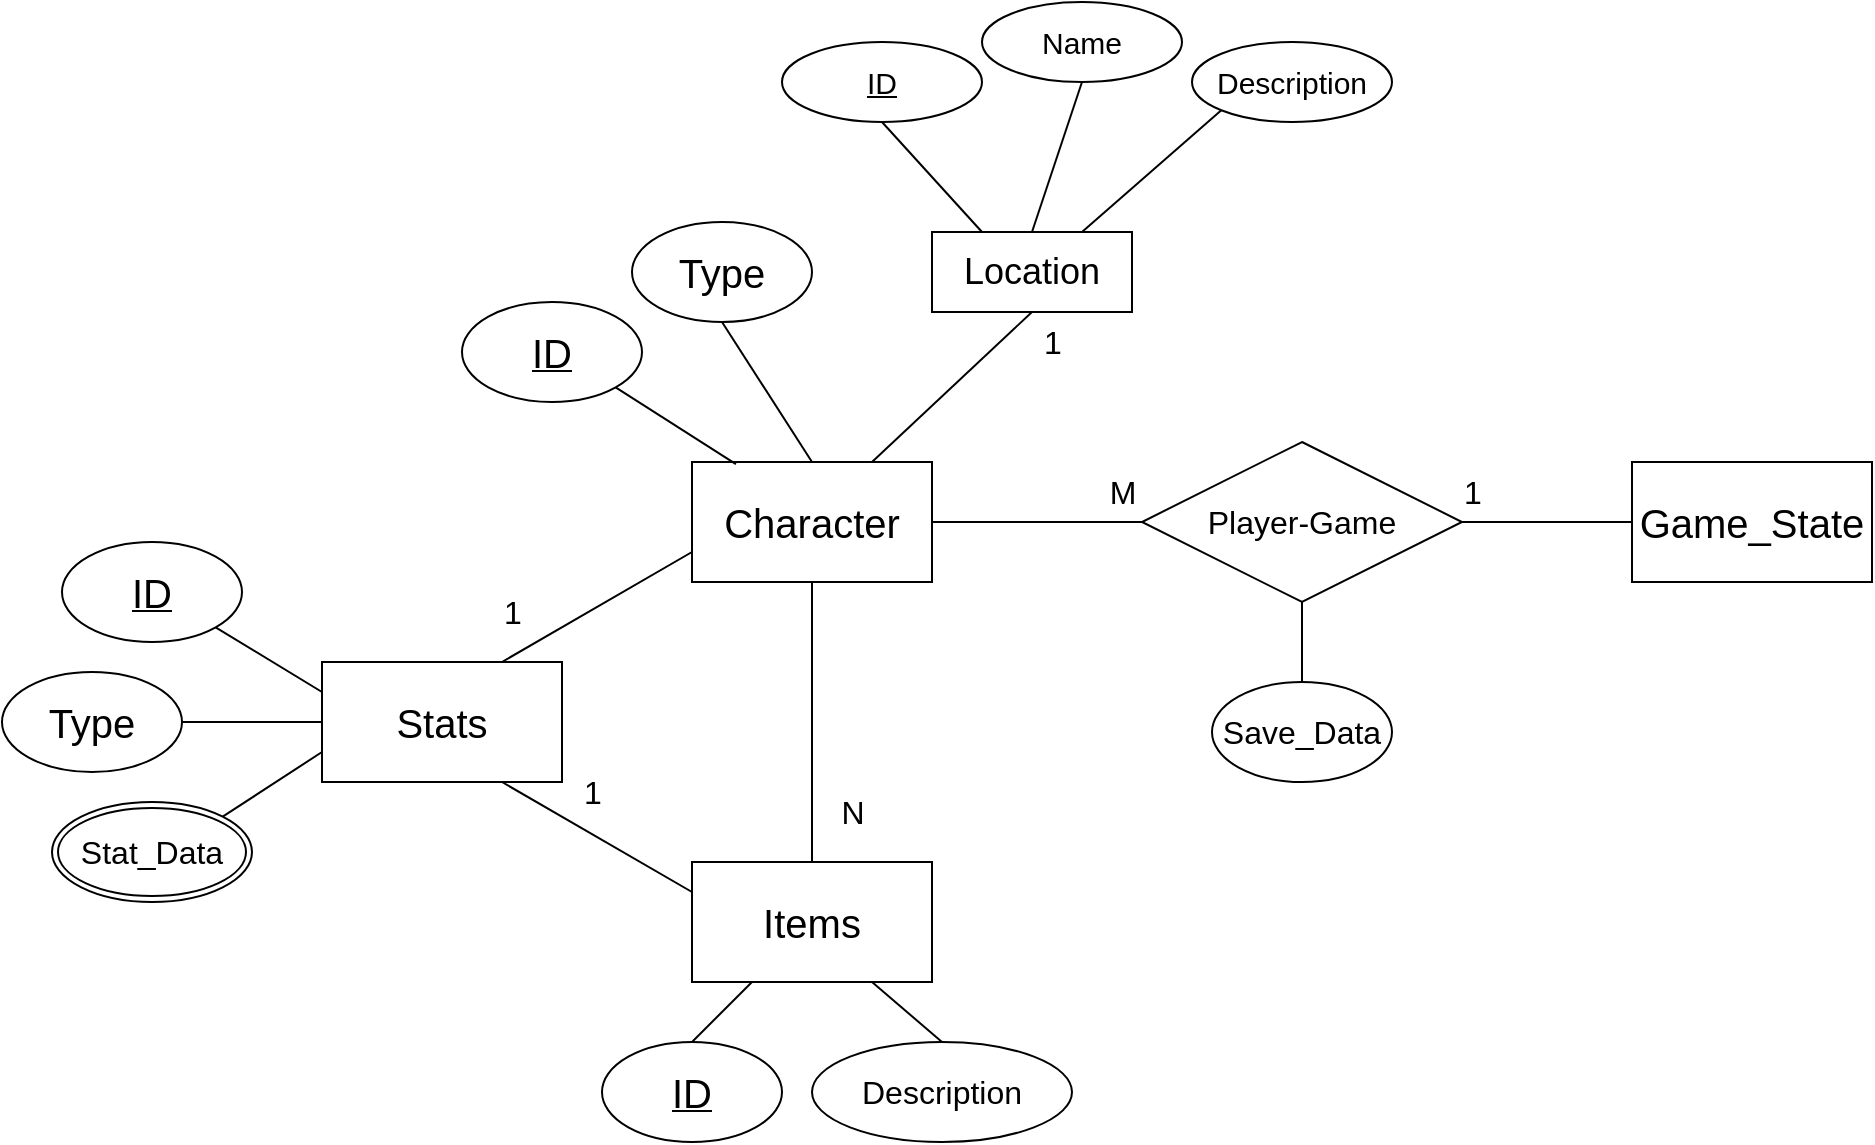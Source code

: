 <mxfile version="24.0.7" type="device">
  <diagram id="R2lEEEUBdFMjLlhIrx00" name="Page-1">
    <mxGraphModel dx="2284" dy="1784" grid="1" gridSize="10" guides="1" tooltips="1" connect="1" arrows="1" fold="1" page="1" pageScale="1" pageWidth="850" pageHeight="1100" math="0" shadow="0" extFonts="Permanent Marker^https://fonts.googleapis.com/css?family=Permanent+Marker">
      <root>
        <mxCell id="0" />
        <mxCell id="1" parent="0" />
        <mxCell id="4TaMPJGbc78zUhGjmvhV-52" style="edgeStyle=none;rounded=0;orthogonalLoop=1;jettySize=auto;html=1;exitX=0;exitY=0.75;exitDx=0;exitDy=0;entryX=0.75;entryY=0;entryDx=0;entryDy=0;strokeColor=default;align=center;verticalAlign=middle;fontFamily=Helvetica;fontSize=11;fontColor=default;labelBackgroundColor=default;endArrow=none;endFill=0;" edge="1" parent="1" source="4TaMPJGbc78zUhGjmvhV-1" target="4TaMPJGbc78zUhGjmvhV-25">
          <mxGeometry relative="1" as="geometry" />
        </mxCell>
        <mxCell id="4TaMPJGbc78zUhGjmvhV-1" value="&lt;font style=&quot;font-size: 20px;&quot;&gt;Character&lt;/font&gt;" style="rounded=0;whiteSpace=wrap;html=1;" vertex="1" parent="1">
          <mxGeometry x="235" y="170" width="120" height="60" as="geometry" />
        </mxCell>
        <mxCell id="4TaMPJGbc78zUhGjmvhV-3" value="&lt;font style=&quot;font-size: 20px;&quot;&gt;Items&lt;/font&gt;" style="rounded=0;whiteSpace=wrap;html=1;" vertex="1" parent="1">
          <mxGeometry x="235" y="370" width="120" height="60" as="geometry" />
        </mxCell>
        <mxCell id="4TaMPJGbc78zUhGjmvhV-4" value="&lt;font style=&quot;font-size: 20px;&quot;&gt;Game_State&lt;/font&gt;" style="rounded=0;whiteSpace=wrap;html=1;" vertex="1" parent="1">
          <mxGeometry x="705" y="170" width="120" height="60" as="geometry" />
        </mxCell>
        <mxCell id="4TaMPJGbc78zUhGjmvhV-7" value="&lt;font style=&quot;font-size: 20px;&quot;&gt;ID&lt;/font&gt;" style="ellipse;whiteSpace=wrap;html=1;fontStyle=4" vertex="1" parent="1">
          <mxGeometry x="120" y="90" width="90" height="50" as="geometry" />
        </mxCell>
        <mxCell id="4TaMPJGbc78zUhGjmvhV-8" value="&lt;font style=&quot;font-size: 20px;&quot;&gt;Type&lt;/font&gt;" style="ellipse;whiteSpace=wrap;html=1;" vertex="1" parent="1">
          <mxGeometry x="205" y="50" width="90" height="50" as="geometry" />
        </mxCell>
        <mxCell id="4TaMPJGbc78zUhGjmvhV-10" value="" style="endArrow=none;html=1;rounded=0;exitX=0.75;exitY=0;exitDx=0;exitDy=0;entryX=0.5;entryY=1;entryDx=0;entryDy=0;" edge="1" parent="1" source="4TaMPJGbc78zUhGjmvhV-1" target="4TaMPJGbc78zUhGjmvhV-38">
          <mxGeometry width="50" height="50" relative="1" as="geometry">
            <mxPoint x="265" y="400" as="sourcePoint" />
            <mxPoint x="410" y="120" as="targetPoint" />
          </mxGeometry>
        </mxCell>
        <mxCell id="4TaMPJGbc78zUhGjmvhV-11" value="" style="endArrow=none;html=1;rounded=0;entryX=0.5;entryY=1;entryDx=0;entryDy=0;exitX=0.5;exitY=0;exitDx=0;exitDy=0;" edge="1" parent="1" source="4TaMPJGbc78zUhGjmvhV-1" target="4TaMPJGbc78zUhGjmvhV-8">
          <mxGeometry width="50" height="50" relative="1" as="geometry">
            <mxPoint x="265" y="400" as="sourcePoint" />
            <mxPoint x="315" y="350" as="targetPoint" />
          </mxGeometry>
        </mxCell>
        <mxCell id="4TaMPJGbc78zUhGjmvhV-12" value="" style="endArrow=none;html=1;rounded=0;entryX=1;entryY=1;entryDx=0;entryDy=0;exitX=0.183;exitY=0.017;exitDx=0;exitDy=0;exitPerimeter=0;" edge="1" parent="1" source="4TaMPJGbc78zUhGjmvhV-1" target="4TaMPJGbc78zUhGjmvhV-7">
          <mxGeometry width="50" height="50" relative="1" as="geometry">
            <mxPoint x="265" y="400" as="sourcePoint" />
            <mxPoint x="315" y="350" as="targetPoint" />
          </mxGeometry>
        </mxCell>
        <mxCell id="4TaMPJGbc78zUhGjmvhV-13" value="" style="endArrow=none;html=1;rounded=0;entryX=0.5;entryY=1;entryDx=0;entryDy=0;exitX=0.5;exitY=0;exitDx=0;exitDy=0;" edge="1" parent="1" source="4TaMPJGbc78zUhGjmvhV-3" target="4TaMPJGbc78zUhGjmvhV-1">
          <mxGeometry width="50" height="50" relative="1" as="geometry">
            <mxPoint x="265" y="400" as="sourcePoint" />
            <mxPoint x="315" y="350" as="targetPoint" />
          </mxGeometry>
        </mxCell>
        <mxCell id="4TaMPJGbc78zUhGjmvhV-14" value="&lt;font style=&quot;font-size: 20px;&quot;&gt;ID&lt;/font&gt;" style="ellipse;whiteSpace=wrap;html=1;fontStyle=4" vertex="1" parent="1">
          <mxGeometry x="190" y="460" width="90" height="50" as="geometry" />
        </mxCell>
        <mxCell id="4TaMPJGbc78zUhGjmvhV-16" value="&lt;font style=&quot;font-size: 16px;&quot;&gt;Description&lt;/font&gt;" style="ellipse;whiteSpace=wrap;html=1;" vertex="1" parent="1">
          <mxGeometry x="295" y="460" width="130" height="50" as="geometry" />
        </mxCell>
        <mxCell id="4TaMPJGbc78zUhGjmvhV-17" value="" style="endArrow=none;html=1;rounded=0;entryX=0.5;entryY=0;entryDx=0;entryDy=0;exitX=0.25;exitY=1;exitDx=0;exitDy=0;" edge="1" parent="1" source="4TaMPJGbc78zUhGjmvhV-3" target="4TaMPJGbc78zUhGjmvhV-14">
          <mxGeometry width="50" height="50" relative="1" as="geometry">
            <mxPoint x="270" y="420" as="sourcePoint" />
            <mxPoint x="260" y="420" as="targetPoint" />
          </mxGeometry>
        </mxCell>
        <mxCell id="4TaMPJGbc78zUhGjmvhV-19" value="" style="endArrow=none;html=1;rounded=0;entryX=0.75;entryY=1;entryDx=0;entryDy=0;exitX=0.5;exitY=0;exitDx=0;exitDy=0;" edge="1" parent="1" source="4TaMPJGbc78zUhGjmvhV-16" target="4TaMPJGbc78zUhGjmvhV-3">
          <mxGeometry width="50" height="50" relative="1" as="geometry">
            <mxPoint x="270" y="420" as="sourcePoint" />
            <mxPoint x="320" y="370" as="targetPoint" />
          </mxGeometry>
        </mxCell>
        <mxCell id="4TaMPJGbc78zUhGjmvhV-21" style="rounded=0;orthogonalLoop=1;jettySize=auto;html=1;exitX=0;exitY=0.5;exitDx=0;exitDy=0;endArrow=none;endFill=0;entryX=1;entryY=0.5;entryDx=0;entryDy=0;" edge="1" parent="1" source="4TaMPJGbc78zUhGjmvhV-20" target="4TaMPJGbc78zUhGjmvhV-1">
          <mxGeometry relative="1" as="geometry">
            <mxPoint x="380" y="230" as="targetPoint" />
          </mxGeometry>
        </mxCell>
        <mxCell id="4TaMPJGbc78zUhGjmvhV-22" style="rounded=0;orthogonalLoop=1;jettySize=auto;html=1;exitX=1;exitY=0.5;exitDx=0;exitDy=0;endArrow=none;endFill=0;entryX=0;entryY=0.5;entryDx=0;entryDy=0;" edge="1" parent="1" source="4TaMPJGbc78zUhGjmvhV-20" target="4TaMPJGbc78zUhGjmvhV-4">
          <mxGeometry relative="1" as="geometry">
            <mxPoint x="695" y="215" as="targetPoint" />
          </mxGeometry>
        </mxCell>
        <mxCell id="4TaMPJGbc78zUhGjmvhV-24" style="rounded=0;orthogonalLoop=1;jettySize=auto;html=1;exitX=0.5;exitY=1;exitDx=0;exitDy=0;endArrow=none;endFill=0;" edge="1" parent="1" source="4TaMPJGbc78zUhGjmvhV-20" target="4TaMPJGbc78zUhGjmvhV-23">
          <mxGeometry relative="1" as="geometry" />
        </mxCell>
        <mxCell id="4TaMPJGbc78zUhGjmvhV-20" value="&lt;font style=&quot;font-size: 16px;&quot;&gt;Player-Game&lt;/font&gt;" style="rhombus;whiteSpace=wrap;html=1;perimeterSpacing=0;strokeColor=default;" vertex="1" parent="1">
          <mxGeometry x="460" y="160" width="160" height="80" as="geometry" />
        </mxCell>
        <mxCell id="4TaMPJGbc78zUhGjmvhV-23" value="&lt;font style=&quot;font-size: 16px;&quot;&gt;Save_Data&lt;/font&gt;" style="ellipse;whiteSpace=wrap;html=1;" vertex="1" parent="1">
          <mxGeometry x="495" y="280" width="90" height="50" as="geometry" />
        </mxCell>
        <mxCell id="4TaMPJGbc78zUhGjmvhV-27" style="rounded=0;orthogonalLoop=1;jettySize=auto;html=1;exitX=0.75;exitY=1;exitDx=0;exitDy=0;entryX=0;entryY=0.25;entryDx=0;entryDy=0;endArrow=none;endFill=0;" edge="1" parent="1" source="4TaMPJGbc78zUhGjmvhV-25" target="4TaMPJGbc78zUhGjmvhV-3">
          <mxGeometry relative="1" as="geometry" />
        </mxCell>
        <mxCell id="4TaMPJGbc78zUhGjmvhV-32" style="rounded=0;orthogonalLoop=1;jettySize=auto;html=1;exitX=0;exitY=0.75;exitDx=0;exitDy=0;entryX=1;entryY=0;entryDx=0;entryDy=0;endArrow=none;endFill=0;" edge="1" parent="1" source="4TaMPJGbc78zUhGjmvhV-25" target="4TaMPJGbc78zUhGjmvhV-31">
          <mxGeometry relative="1" as="geometry" />
        </mxCell>
        <mxCell id="4TaMPJGbc78zUhGjmvhV-25" value="&lt;font style=&quot;font-size: 20px;&quot;&gt;Stats&lt;/font&gt;" style="rounded=0;whiteSpace=wrap;html=1;" vertex="1" parent="1">
          <mxGeometry x="50" y="270" width="120" height="60" as="geometry" />
        </mxCell>
        <mxCell id="4TaMPJGbc78zUhGjmvhV-34" style="edgeStyle=none;rounded=0;orthogonalLoop=1;jettySize=auto;html=1;exitX=1;exitY=1;exitDx=0;exitDy=0;entryX=0;entryY=0.25;entryDx=0;entryDy=0;strokeColor=default;align=center;verticalAlign=middle;fontFamily=Helvetica;fontSize=11;fontColor=default;labelBackgroundColor=default;endArrow=none;endFill=0;" edge="1" parent="1" source="4TaMPJGbc78zUhGjmvhV-28" target="4TaMPJGbc78zUhGjmvhV-25">
          <mxGeometry relative="1" as="geometry" />
        </mxCell>
        <mxCell id="4TaMPJGbc78zUhGjmvhV-28" value="&lt;font style=&quot;font-size: 20px;&quot;&gt;ID&lt;/font&gt;" style="ellipse;whiteSpace=wrap;html=1;fontStyle=4" vertex="1" parent="1">
          <mxGeometry x="-80" y="210" width="90" height="50" as="geometry" />
        </mxCell>
        <mxCell id="4TaMPJGbc78zUhGjmvhV-33" style="rounded=0;orthogonalLoop=1;jettySize=auto;html=1;exitX=1;exitY=0.5;exitDx=0;exitDy=0;entryX=0;entryY=0.5;entryDx=0;entryDy=0;endArrow=none;endFill=0;" edge="1" parent="1" source="4TaMPJGbc78zUhGjmvhV-29" target="4TaMPJGbc78zUhGjmvhV-25">
          <mxGeometry relative="1" as="geometry" />
        </mxCell>
        <mxCell id="4TaMPJGbc78zUhGjmvhV-29" value="&lt;font style=&quot;font-size: 20px;&quot;&gt;Type&lt;/font&gt;" style="ellipse;whiteSpace=wrap;html=1;" vertex="1" parent="1">
          <mxGeometry x="-110" y="275" width="90" height="50" as="geometry" />
        </mxCell>
        <mxCell id="4TaMPJGbc78zUhGjmvhV-31" value="&lt;span style=&quot;font-size: 16px;&quot;&gt;Stat_Data&lt;/span&gt;" style="ellipse;shape=doubleEllipse;margin=3;whiteSpace=wrap;html=1;align=center;" vertex="1" parent="1">
          <mxGeometry x="-85" y="340" width="100" height="50" as="geometry" />
        </mxCell>
        <mxCell id="4TaMPJGbc78zUhGjmvhV-42" style="edgeStyle=none;rounded=0;orthogonalLoop=1;jettySize=auto;html=1;exitX=0.25;exitY=0;exitDx=0;exitDy=0;entryX=0.5;entryY=1;entryDx=0;entryDy=0;strokeColor=default;align=center;verticalAlign=middle;fontFamily=Helvetica;fontSize=11;fontColor=default;labelBackgroundColor=default;endArrow=none;endFill=0;" edge="1" parent="1" source="4TaMPJGbc78zUhGjmvhV-38" target="4TaMPJGbc78zUhGjmvhV-40">
          <mxGeometry relative="1" as="geometry" />
        </mxCell>
        <mxCell id="4TaMPJGbc78zUhGjmvhV-43" style="edgeStyle=none;rounded=0;orthogonalLoop=1;jettySize=auto;html=1;exitX=0.5;exitY=0;exitDx=0;exitDy=0;entryX=0.5;entryY=1;entryDx=0;entryDy=0;strokeColor=default;align=center;verticalAlign=middle;fontFamily=Helvetica;fontSize=11;fontColor=default;labelBackgroundColor=default;endArrow=none;endFill=0;" edge="1" parent="1" source="4TaMPJGbc78zUhGjmvhV-38" target="4TaMPJGbc78zUhGjmvhV-41">
          <mxGeometry relative="1" as="geometry" />
        </mxCell>
        <mxCell id="4TaMPJGbc78zUhGjmvhV-45" style="edgeStyle=none;rounded=0;orthogonalLoop=1;jettySize=auto;html=1;exitX=0.75;exitY=0;exitDx=0;exitDy=0;entryX=0;entryY=1;entryDx=0;entryDy=0;strokeColor=default;align=center;verticalAlign=middle;fontFamily=Helvetica;fontSize=11;fontColor=default;labelBackgroundColor=default;endArrow=none;endFill=0;" edge="1" parent="1" source="4TaMPJGbc78zUhGjmvhV-38" target="4TaMPJGbc78zUhGjmvhV-44">
          <mxGeometry relative="1" as="geometry" />
        </mxCell>
        <mxCell id="4TaMPJGbc78zUhGjmvhV-38" value="&lt;font style=&quot;font-size: 18px;&quot;&gt;Location&lt;/font&gt;" style="whiteSpace=wrap;html=1;align=center;fontFamily=Helvetica;fontSize=11;fontColor=default;labelBackgroundColor=default;" vertex="1" parent="1">
          <mxGeometry x="355" y="55" width="100" height="40" as="geometry" />
        </mxCell>
        <mxCell id="4TaMPJGbc78zUhGjmvhV-40" value="&lt;font style=&quot;font-size: 15px;&quot;&gt;ID&lt;/font&gt;" style="ellipse;whiteSpace=wrap;html=1;align=center;fontStyle=4;fontFamily=Helvetica;fontSize=11;fontColor=default;labelBackgroundColor=default;" vertex="1" parent="1">
          <mxGeometry x="280" y="-40" width="100" height="40" as="geometry" />
        </mxCell>
        <mxCell id="4TaMPJGbc78zUhGjmvhV-41" value="&lt;font style=&quot;font-size: 15px;&quot;&gt;Name&lt;/font&gt;" style="ellipse;whiteSpace=wrap;html=1;align=center;fontFamily=Helvetica;fontSize=11;fontColor=default;labelBackgroundColor=default;" vertex="1" parent="1">
          <mxGeometry x="380" y="-60" width="100" height="40" as="geometry" />
        </mxCell>
        <mxCell id="4TaMPJGbc78zUhGjmvhV-44" value="&lt;font style=&quot;font-size: 15px;&quot;&gt;Description&lt;/font&gt;" style="ellipse;whiteSpace=wrap;html=1;align=center;fontFamily=Helvetica;fontSize=11;fontColor=default;labelBackgroundColor=default;" vertex="1" parent="1">
          <mxGeometry x="485" y="-40" width="100" height="40" as="geometry" />
        </mxCell>
        <mxCell id="4TaMPJGbc78zUhGjmvhV-53" value="&lt;font style=&quot;font-size: 16px;&quot;&gt;1&lt;/font&gt;" style="text;html=1;align=center;verticalAlign=middle;resizable=0;points=[];autosize=1;strokeColor=none;fillColor=none;fontFamily=Helvetica;fontSize=11;fontColor=default;labelBackgroundColor=default;" vertex="1" parent="1">
          <mxGeometry x="130" y="230" width="30" height="30" as="geometry" />
        </mxCell>
        <mxCell id="4TaMPJGbc78zUhGjmvhV-54" value="&lt;font style=&quot;font-size: 16px;&quot;&gt;1&lt;/font&gt;" style="text;html=1;align=center;verticalAlign=middle;resizable=0;points=[];autosize=1;strokeColor=none;fillColor=none;fontFamily=Helvetica;fontSize=11;fontColor=default;labelBackgroundColor=default;" vertex="1" parent="1">
          <mxGeometry x="170" y="320" width="30" height="30" as="geometry" />
        </mxCell>
        <mxCell id="4TaMPJGbc78zUhGjmvhV-56" value="&lt;font style=&quot;font-size: 16px;&quot;&gt;N&lt;/font&gt;" style="text;html=1;align=center;verticalAlign=middle;resizable=0;points=[];autosize=1;strokeColor=none;fillColor=none;fontFamily=Helvetica;fontSize=11;fontColor=default;labelBackgroundColor=default;" vertex="1" parent="1">
          <mxGeometry x="295" y="330" width="40" height="30" as="geometry" />
        </mxCell>
        <mxCell id="4TaMPJGbc78zUhGjmvhV-57" value="&lt;font style=&quot;font-size: 16px;&quot;&gt;1&lt;/font&gt;" style="text;html=1;align=center;verticalAlign=middle;resizable=0;points=[];autosize=1;strokeColor=none;fillColor=none;fontFamily=Helvetica;fontSize=11;fontColor=default;labelBackgroundColor=default;" vertex="1" parent="1">
          <mxGeometry x="400" y="95" width="30" height="30" as="geometry" />
        </mxCell>
        <mxCell id="4TaMPJGbc78zUhGjmvhV-58" value="&lt;font style=&quot;font-size: 16px;&quot;&gt;M&lt;/font&gt;" style="text;html=1;align=center;verticalAlign=middle;resizable=0;points=[];autosize=1;strokeColor=none;fillColor=none;fontFamily=Helvetica;fontSize=11;fontColor=default;labelBackgroundColor=default;" vertex="1" parent="1">
          <mxGeometry x="430" y="170" width="40" height="30" as="geometry" />
        </mxCell>
        <mxCell id="4TaMPJGbc78zUhGjmvhV-59" value="&lt;font style=&quot;font-size: 16px;&quot;&gt;1&lt;/font&gt;" style="text;html=1;align=center;verticalAlign=middle;resizable=0;points=[];autosize=1;strokeColor=none;fillColor=none;fontFamily=Helvetica;fontSize=11;fontColor=default;labelBackgroundColor=default;" vertex="1" parent="1">
          <mxGeometry x="610" y="170" width="30" height="30" as="geometry" />
        </mxCell>
      </root>
    </mxGraphModel>
  </diagram>
</mxfile>
